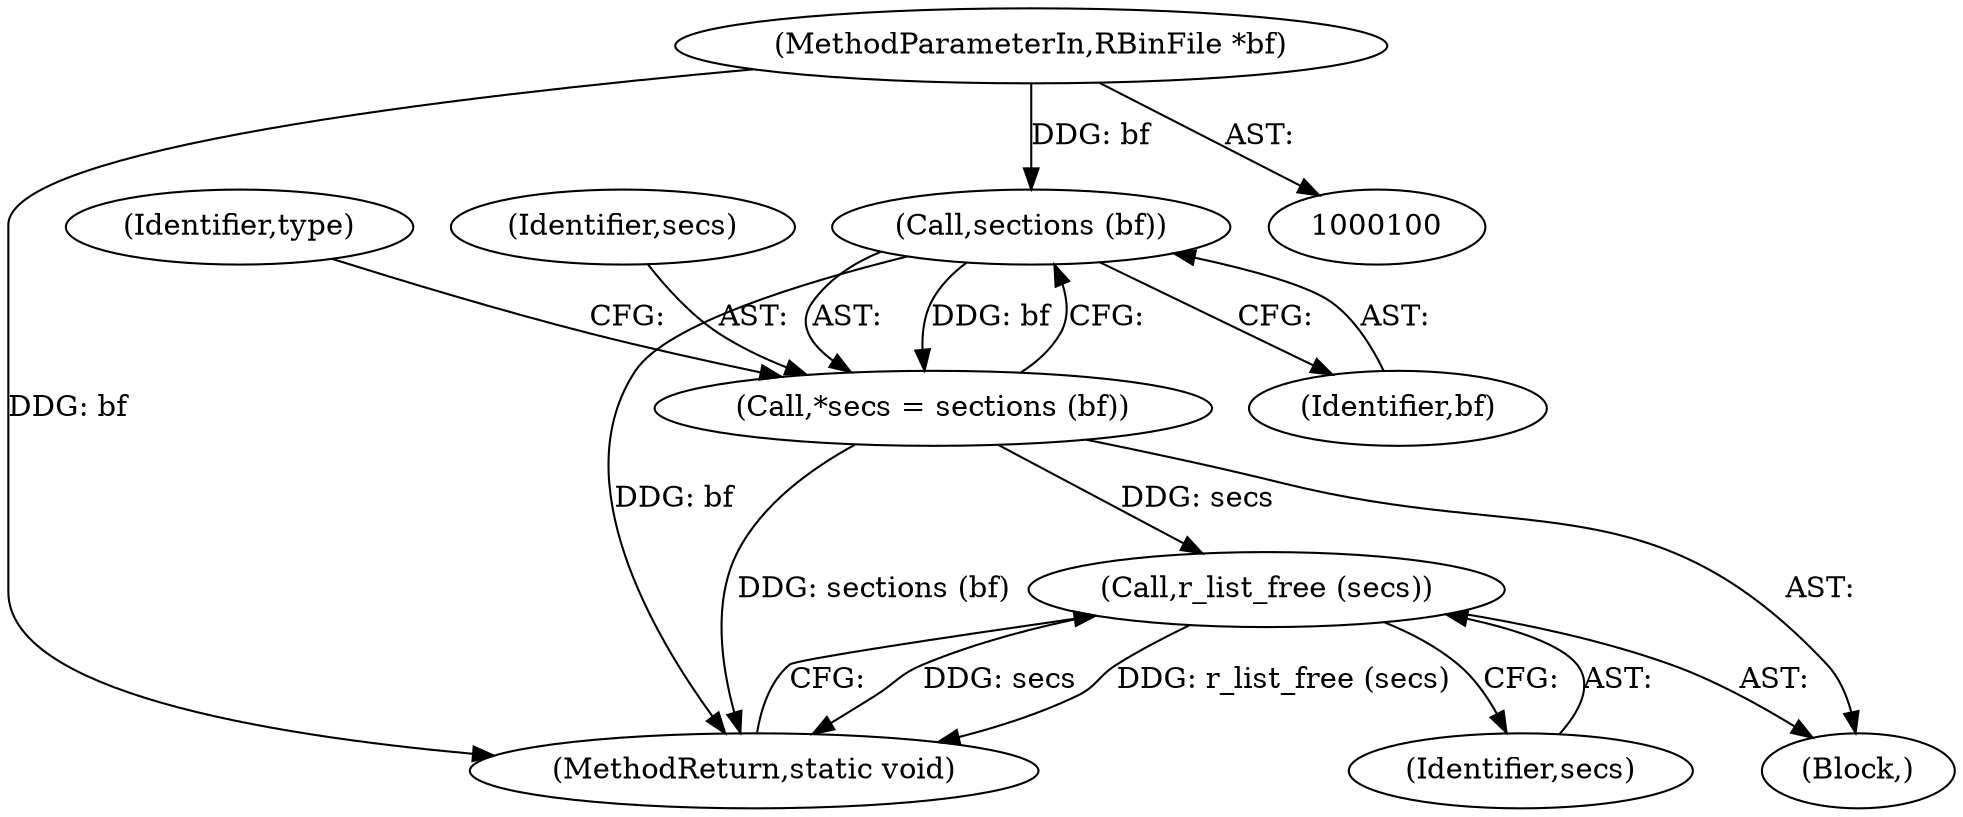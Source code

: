 digraph "0_radare2_1f37c04f2a762500222dda2459e6a04646feeedf@pointer" {
"1000108" [label="(Call,sections (bf))"];
"1000101" [label="(MethodParameterIn,RBinFile *bf)"];
"1000106" [label="(Call,*secs = sections (bf))"];
"1000277" [label="(Call,r_list_free (secs))"];
"1000108" [label="(Call,sections (bf))"];
"1000107" [label="(Identifier,secs)"];
"1000116" [label="(Identifier,type)"];
"1000109" [label="(Identifier,bf)"];
"1000277" [label="(Call,r_list_free (secs))"];
"1000279" [label="(MethodReturn,static void)"];
"1000104" [label="(Block,)"];
"1000106" [label="(Call,*secs = sections (bf))"];
"1000101" [label="(MethodParameterIn,RBinFile *bf)"];
"1000278" [label="(Identifier,secs)"];
"1000108" -> "1000106"  [label="AST: "];
"1000108" -> "1000109"  [label="CFG: "];
"1000109" -> "1000108"  [label="AST: "];
"1000106" -> "1000108"  [label="CFG: "];
"1000108" -> "1000279"  [label="DDG: bf"];
"1000108" -> "1000106"  [label="DDG: bf"];
"1000101" -> "1000108"  [label="DDG: bf"];
"1000101" -> "1000100"  [label="AST: "];
"1000101" -> "1000279"  [label="DDG: bf"];
"1000106" -> "1000104"  [label="AST: "];
"1000107" -> "1000106"  [label="AST: "];
"1000116" -> "1000106"  [label="CFG: "];
"1000106" -> "1000279"  [label="DDG: sections (bf)"];
"1000106" -> "1000277"  [label="DDG: secs"];
"1000277" -> "1000104"  [label="AST: "];
"1000277" -> "1000278"  [label="CFG: "];
"1000278" -> "1000277"  [label="AST: "];
"1000279" -> "1000277"  [label="CFG: "];
"1000277" -> "1000279"  [label="DDG: secs"];
"1000277" -> "1000279"  [label="DDG: r_list_free (secs)"];
}
